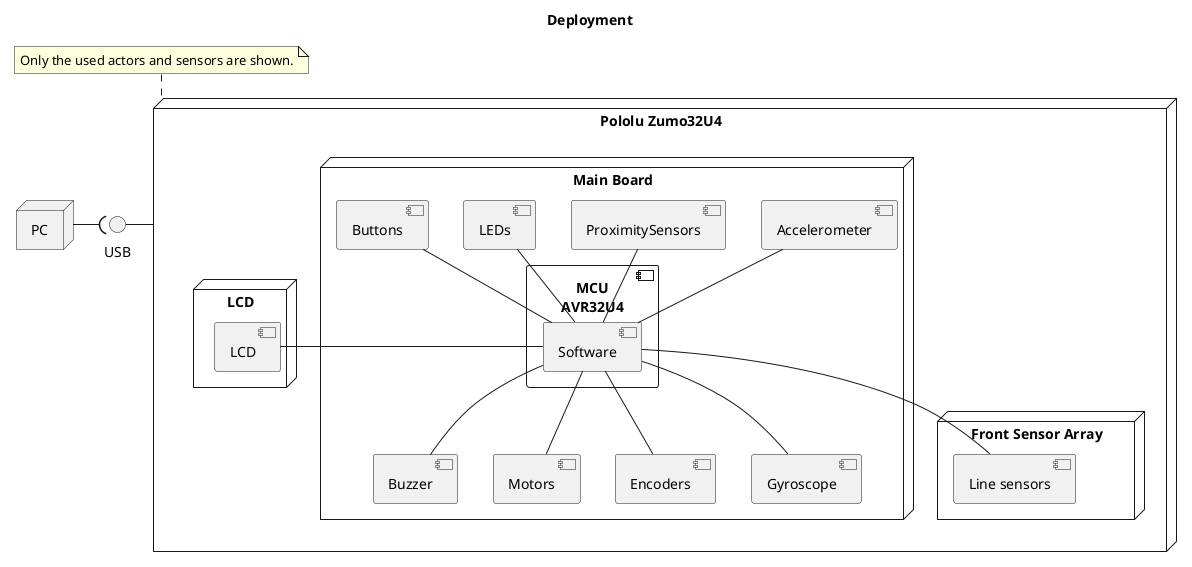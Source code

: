 @startuml

title Deployment

node "PC" as pc

node "Pololu Zumo32U4" as zumo32u4 {

    node "Main Board" as mainBoard {

        component "MCU\nAVR32U4" as mcu {
            component "Software" as software
        }

        component "Buttons" as buttons
        
        component "Buzzer" as buzzer
        component "Motors" as motors
        component "Encoders" as encoders
        component "LEDs" as leds
        component "ProximitySensors" as proximitySensors
        component "Accelerometer" as accelerometer
        component "Gyroscope" as gyroscope 

        software -u- buttons
        software -u- leds
        software -u- proximitySensors
        software -u- accelerometer
        software -- buzzer
        software -- motors
        software -- encoders
        software -- gyroscope
    }

    node "Front Sensor Array" {
        component "Line sensors" as lineSensors
    }

    node "LCD" {
        component "LCD" as lcd
    }

    software - lcd
    software -- lineSensors    
}

interface "USB" as usb

zumo32u4 -l- usb
usb )-l- pc

note top of zumo32u4
    Only the used actors and sensors are shown.
end note

@enduml